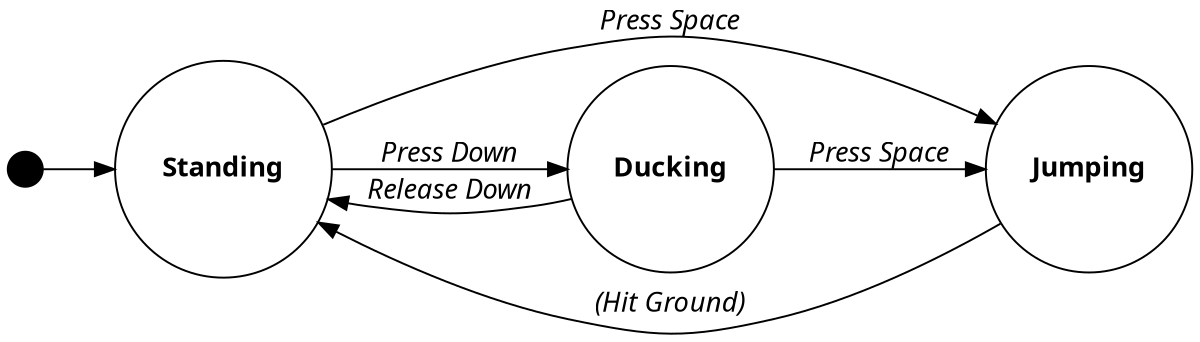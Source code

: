 digraph game_fsm {
  graph [ dpi = 300 ];
  splines=true;
  esep=5;
  rankdir=LR;

  size="8,5";

  edge [ fontname = "Cabin Italic" ];
  node [ fontname = "Cabin Bold" ];

  node [shape = point, width = .25, height = .25 ];
  Start;

  node [shape = circle];
  Standing Jumping Ducking;

  Start -> Standing;
  Standing -> Jumping  [ label = "Press Space" ];
  Jumping  -> Standing [ label = "(Hit Ground)" ];
  Standing -> Ducking  [ label = "Press Down" ];
  Ducking  -> Standing [ label = "Release Down" ];
  Ducking  -> Jumping  [ label = "Press Space" ];
}
